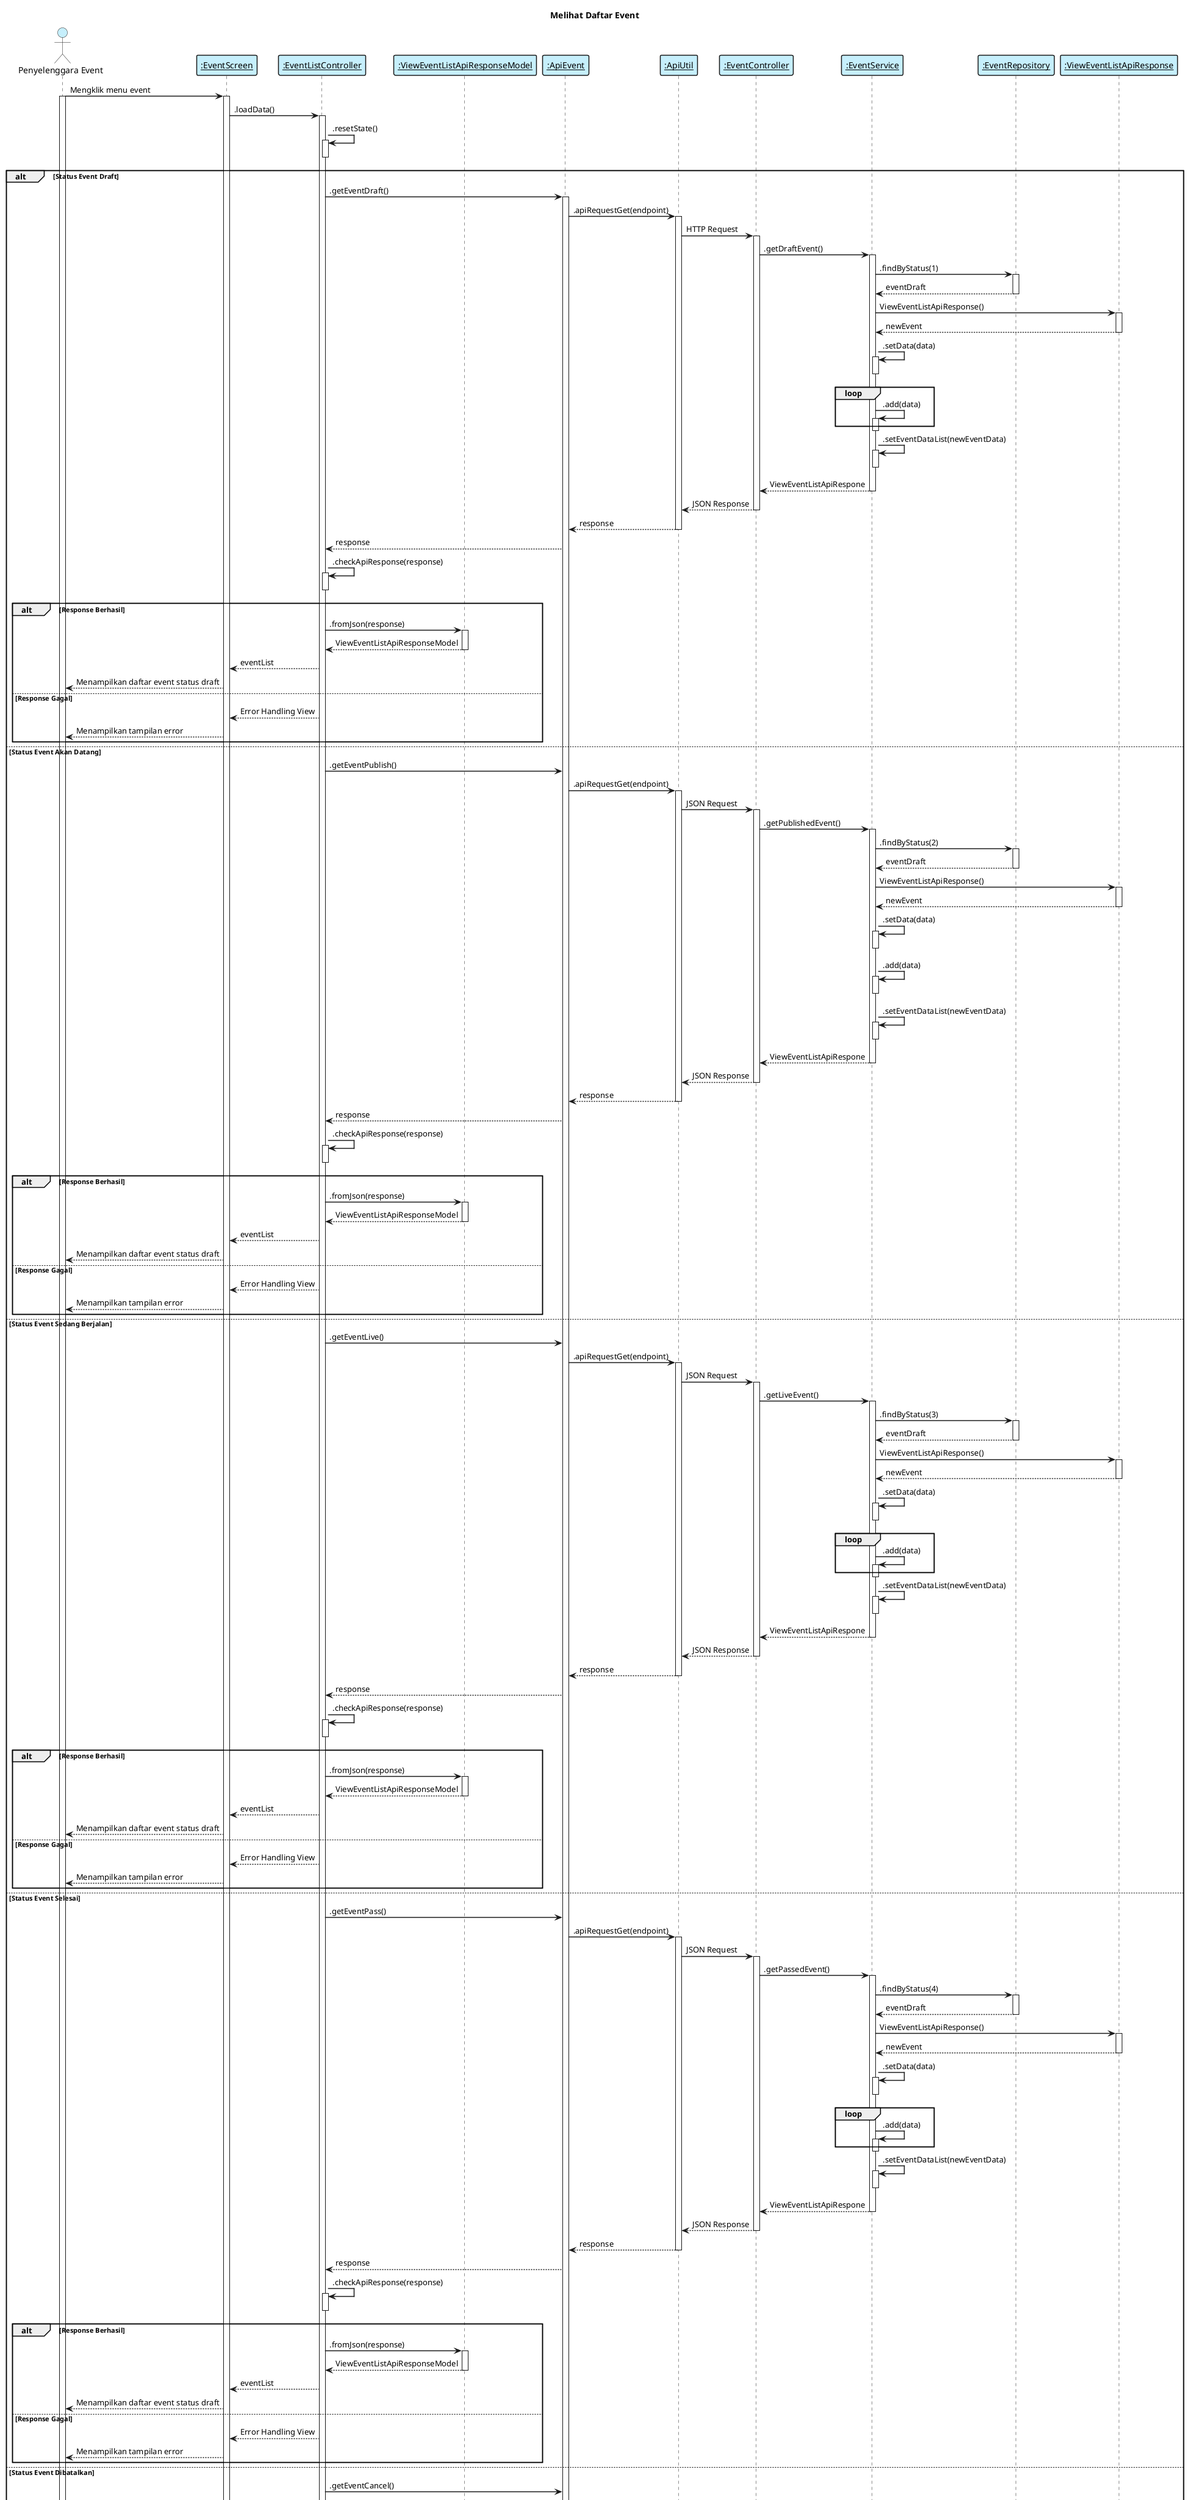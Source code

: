 @startuml "melihat daftar event"

    title "Melihat Daftar Event"
    hide footbox
    skinparam  shadowing false

    skinparam sequence {    
        ArrowThickness 1.5
        ActorFontName Century Gothic
        ActorBackgroundColor  #C6EFFC
        ArrowFontName Century Gothic
        ParticipantBorderThickness 1.5
        ParticipantBackgroundColor #C6EFFC
    }


    actor "Penyelenggara Event" as eo 
    participant "__:EventScreen__" as viewEventList
    participant "__:EventListController__" as controllerEventList
    participant "__:ViewEventListApiResponseModel__" as modelEventList
    participant "__:ApiEvent__" as apiEvent
    participant "__:ApiUtil__" as apiUtil
    participant "__:EventController__" as controllerEvent
    participant "__:EventService__" as serviceEvent
    participant "__:EventRepository__" as repositoryEvent
    participant "__:ViewEventListApiResponse__" as responseModel

    eo -> viewEventList: Mengklik menu event
    activate eo
    activate viewEventList
    
    viewEventList -> controllerEventList: .loadData()
    activate controllerEventList
    
    controllerEventList -> controllerEventList: .resetState()
    activate controllerEventList

    deactivate controllerEventList
    alt Status Event Draft 
        controllerEventList -> apiEvent: .getEventDraft()
        activate apiEvent
        apiEvent -> apiUtil: .apiRequestGet(endpoint)
        activate apiUtil
        apiUtil -> controllerEvent: HTTP Request
        activate controllerEvent
        controllerEvent -> serviceEvent: .getDraftEvent()
        activate serviceEvent
        serviceEvent -> repositoryEvent: .findByStatus(1)
        activate repositoryEvent 
        repositoryEvent --> serviceEvent: eventDraft
        deactivate repositoryEvent 
        serviceEvent -> responseModel: ViewEventListApiResponse()
        activate responseModel
        responseModel --> serviceEvent: newEvent
        deactivate responseModel    
        serviceEvent -> serviceEvent: .setData(data)
        activate serviceEvent
        deactivate serviceEvent
        loop
            serviceEvent -> serviceEvent: .add(data)
            activate serviceEvent
        end
        deactivate serviceEvent
        serviceEvent -> serviceEvent: .setEventDataList(newEventData)
        activate serviceEvent 
        deactivate serviceEvent 
        serviceEvent --> controllerEvent: ViewEventListApiRespone
        deactivate serviceEvent
        controllerEvent --> apiUtil: JSON Response
        deactivate controllerEvent
        apiUtil --> apiEvent: response
        deactivate apiUtil
        apiEvent --> controllerEventList: response 
        controllerEventList -> controllerEventList: .checkApiResponse(response)
        activate controllerEventList
        deactivate controllerEventList
        alt Response Berhasil 
            controllerEventList -> modelEventList: .fromJson(response)
            activate modelEventList
            modelEventList --> controllerEventList: ViewEventListApiResponseModel
            deactivate modelEventList
            controllerEventList --> viewEventList: eventList
            viewEventList --> eo: Menampilkan daftar event status draft
        else Response Gagal
            controllerEventList --> viewEventList: Error Handling View
            viewEventList --> eo: Menampilkan tampilan error 
        end 
    else Status Event Akan Datang
        controllerEventList -> apiEvent: .getEventPublish()
        apiEvent -> apiUtil: .apiRequestGet(endpoint)
        activate apiUtil
        apiUtil -> controllerEvent: JSON Request
        activate controllerEvent
        controllerEvent -> serviceEvent: .getPublishedEvent()
        activate serviceEvent
        serviceEvent -> repositoryEvent: .findByStatus(2)
        activate repositoryEvent 
        repositoryEvent --> serviceEvent: eventDraft
        deactivate repositoryEvent 
        serviceEvent -> responseModel: ViewEventListApiResponse()
        activate responseModel
        responseModel --> serviceEvent: newEvent
        deactivate responseModel    
        serviceEvent -> serviceEvent: .setData(data)
        activate serviceEvent
        deactivate serviceEvent
        serviceEvent -> serviceEvent: .add(data)
        activate serviceEvent
        deactivate serviceEvent
        serviceEvent -> serviceEvent: .setEventDataList(newEventData)
        activate serviceEvent 
        deactivate serviceEvent 
        serviceEvent --> controllerEvent: ViewEventListApiRespone
        deactivate serviceEvent
        controllerEvent --> apiUtil: JSON Response
        deactivate controllerEvent
        apiUtil --> apiEvent: response
        deactivate apiUtil
        apiEvent --> controllerEventList: response 
        controllerEventList -> controllerEventList: .checkApiResponse(response)
        activate controllerEventList
        deactivate controllerEventList
        alt Response Berhasil 
            controllerEventList -> modelEventList: .fromJson(response)
            activate modelEventList
            modelEventList --> controllerEventList: ViewEventListApiResponseModel
            deactivate modelEventList
            controllerEventList --> viewEventList: eventList
            viewEventList --> eo: Menampilkan daftar event status draft
        else Response Gagal
            controllerEventList --> viewEventList: Error Handling View
            viewEventList --> eo: Menampilkan tampilan error
        end 
    else Status Event Sedang Berjalan 
        controllerEventList -> apiEvent: .getEventLive()
        apiEvent -> apiUtil: .apiRequestGet(endpoint)
        activate apiUtil
        apiUtil -> controllerEvent: JSON Request
        activate controllerEvent
        controllerEvent -> serviceEvent: .getLiveEvent()
        activate serviceEvent
        serviceEvent -> repositoryEvent: .findByStatus(3)
        activate repositoryEvent 
        repositoryEvent --> serviceEvent: eventDraft
        deactivate repositoryEvent 
        serviceEvent -> responseModel: ViewEventListApiResponse()
        activate responseModel
        responseModel --> serviceEvent: newEvent
        deactivate responseModel    
        serviceEvent -> serviceEvent: .setData(data)
        activate serviceEvent
        deactivate serviceEvent
        loop
            serviceEvent -> serviceEvent: .add(data)
            activate serviceEvent
        end
        deactivate serviceEvent
        serviceEvent -> serviceEvent: .setEventDataList(newEventData)
        activate serviceEvent 
        deactivate serviceEvent 
        serviceEvent --> controllerEvent: ViewEventListApiRespone
        deactivate serviceEvent
        controllerEvent --> apiUtil: JSON Response
        deactivate controllerEvent
        apiUtil --> apiEvent: response
        deactivate apiUtil
        apiEvent --> controllerEventList: response 
        controllerEventList -> controllerEventList: .checkApiResponse(response)
        activate controllerEventList
        deactivate controllerEventList
        alt Response Berhasil 
            controllerEventList -> modelEventList: .fromJson(response)
            activate modelEventList
            modelEventList --> controllerEventList: ViewEventListApiResponseModel
            deactivate modelEventList
            controllerEventList --> viewEventList: eventList
            viewEventList --> eo: Menampilkan daftar event status draft
        else Response Gagal
            controllerEventList --> viewEventList: Error Handling View
            viewEventList --> eo: Menampilkan tampilan error
        end 
    else Status Event Selesai
        controllerEventList -> apiEvent: .getEventPass()
        apiEvent -> apiUtil: .apiRequestGet(endpoint)
        activate apiUtil
        apiUtil -> controllerEvent: JSON Request
        activate controllerEvent
        controllerEvent -> serviceEvent: .getPassedEvent()
        activate serviceEvent
        serviceEvent -> repositoryEvent: .findByStatus(4)
        activate repositoryEvent 
        repositoryEvent --> serviceEvent: eventDraft
        deactivate repositoryEvent 
        serviceEvent -> responseModel: ViewEventListApiResponse()
        activate responseModel
        responseModel --> serviceEvent: newEvent
        deactivate responseModel    
        serviceEvent -> serviceEvent: .setData(data)
        activate serviceEvent
        deactivate serviceEvent
        loop
            serviceEvent -> serviceEvent: .add(data)
            activate serviceEvent
        end
        deactivate serviceEvent
        serviceEvent -> serviceEvent: .setEventDataList(newEventData)
        activate serviceEvent 
        deactivate serviceEvent 
        serviceEvent --> controllerEvent: ViewEventListApiRespone
        deactivate serviceEvent
        controllerEvent --> apiUtil: JSON Response
        deactivate controllerEvent
        apiUtil --> apiEvent: response
        deactivate apiUtil
        apiEvent --> controllerEventList: response 
        controllerEventList -> controllerEventList: .checkApiResponse(response)
        activate controllerEventList
        deactivate controllerEventList
        alt Response Berhasil 
            controllerEventList -> modelEventList: .fromJson(response)
            activate modelEventList
            modelEventList --> controllerEventList: ViewEventListApiResponseModel
            deactivate modelEventList
            controllerEventList --> viewEventList: eventList
            viewEventList --> eo: Menampilkan daftar event status draft
        else Response Gagal
            controllerEventList --> viewEventList: Error Handling View
            viewEventList --> eo: Menampilkan tampilan error
        end 
    else Status Event Dibatalkan
         controllerEventList -> apiEvent: .getEventCancel()
        apiEvent -> apiUtil: .apiRequestGet(endpoint)
        activate apiUtil
        apiUtil -> controllerEvent: JSON Request
        activate controllerEvent
        controllerEvent -> serviceEvent: .getCancelEvent()
        activate serviceEvent
        serviceEvent -> repositoryEvent: .findByStatus(5)
        activate repositoryEvent 
        repositoryEvent --> serviceEvent: eventDraft
        deactivate repositoryEvent 
        serviceEvent -> responseModel: ViewEventListApiResponse()
        activate responseModel
        responseModel --> serviceEvent: newEvent
        deactivate responseModel    
        serviceEvent -> serviceEvent: .setData(data)
        activate serviceEvent
        deactivate serviceEvent
        loop
            serviceEvent -> serviceEvent: .add(data)
            activate serviceEvent
        end
        deactivate serviceEvent
        serviceEvent -> serviceEvent: .setEventDataList(newEventData)
        activate serviceEvent 
        deactivate serviceEvent 
        serviceEvent --> controllerEvent: ViewEventListApiRespone
        deactivate serviceEvent
        controllerEvent --> apiUtil: JSON Response
        deactivate controllerEvent
        apiUtil --> apiEvent: response
        deactivate apiUtil
        apiEvent --> controllerEventList: response 
        controllerEventList -> controllerEventList: .checkApiResponse(response)
        activate controllerEventList
        deactivate controllerEventList
        alt Response Berhasil 
            controllerEventList -> modelEventList: .fromJson(response)
            activate modelEventList
            modelEventList --> controllerEventList: ViewEventListApiResponseModel
            deactivate modelEventList
            controllerEventList --> viewEventList: eventList
            viewEventList --> eo: Menampilkan daftar event status draft
        else Response Gagal
            controllerEventList --> viewEventList: Error Handling View
            viewEventList --> eo: Menampilkan tampilan error
        end 
    end

@enduml